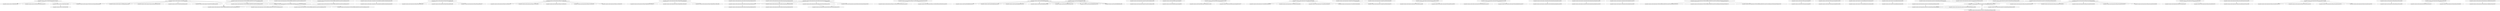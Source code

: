 digraph "ddg/ddg"
{
	"org.apache.commons.math.util.MathUtils$OrderDirection#1877" -> "org.apache.commons.math.util.MathUtils#1938";
	"org.apache.commons.math.util.MathUtils$OrderDirection#1877" -> "org.apache.commons.math.util.MathUtils$OrderDirection#1875";
	"org.apache.commons.math.util.MathUtils$OrderDirection#1877" -> "org.apache.commons.math.util.MathUtils$1#1896";
	"org.apache.commons.math.util.MathUtils$1#1896" -> "org.apache.commons.math.util.MathUtils#1891";
	"org.apache.commons.math.analysis.interpolation.SmoothingPolynomialBicubicSplineInterpolator#65" -> "org.apache.commons.math.analysis.interpolation.SmoothingPolynomialBicubicSplineInterpolator#35";
	"org.apache.commons.math.optimization.fitting.PolynomialFitter#48" -> "org.apache.commons.math.optimization.fitting.PolynomialFitter#67";
	"org.apache.commons.math.optimization.fitting.CurveFitter#54" -> "org.apache.commons.math.optimization.fitting.CurveFitter#110";
	"org.apache.commons.math.optimization.fitting.PolynomialFitter#48" -> "org.apache.commons.math.optimization.fitting.PolynomialFitter#60";
	"org.apache.commons.math.optimization.fitting.CurveFitter#54" -> "org.apache.commons.math.optimization.fitting.CurveFitter#83";
	"org.apache.commons.math.optimization.fitting.PolynomialFitter#48" -> "org.apache.commons.math.optimization.fitting.PolynomialFitter#77";
	"org.apache.commons.math.optimization.fitting.CurveFitter#54" -> "org.apache.commons.math.optimization.fitting.CurveFitter#131";
	"org.apache.commons.math.optimization.fitting.WeightedObservedPoint#47" -> "org.apache.commons.math.optimization.fitting.WeightedObservedPoint#71";
	"org.apache.commons.math.optimization.fitting.WeightedObservedPoint#47" -> "org.apache.commons.math.optimization.fitting.WeightedObservedPoint#57";
	"org.apache.commons.math.optimization.general.AbstractLeastSquaresOptimizer#332" -> "org.apache.commons.math.optimization.general.AbstractLeastSquaresOptimizer#173";
	"org.apache.commons.math.optimization.general.AbstractLeastSquaresOptimizer#124" -> "org.apache.commons.math.optimization.general.AbstractLeastSquaresOptimizer#173";
	"org.apache.commons.math.optimization.general.AbstractLeastSquaresOptimizer#332" -> "org.apache.commons.math.optimization.general.AbstractLeastSquaresOptimizer#208";
	"org.apache.commons.math.optimization.general.AbstractLeastSquaresOptimizer#139" -> "org.apache.commons.math.optimization.general.AbstractLeastSquaresOptimizer#208";
	"org.apache.commons.math.optimization.fitting.CurveFitter#54" -> "org.apache.commons.math.optimization.fitting.CurveFitter#43";
	"org.apache.commons.math.optimization.fitting.CurveFitter$TheoreticalValuesFunction#159" -> "org.apache.commons.math.optimization.fitting.CurveFitter$TheoreticalValuesFunction#187";
	"org.apache.commons.math.optimization.fitting.WeightedObservedPoint#47" -> "org.apache.commons.math.optimization.fitting.WeightedObservedPoint#64";
	"org.apache.commons.math.optimization.general.AbstractLeastSquaresOptimizer#332" -> "org.apache.commons.math.optimization.general.AbstractLeastSquaresOptimizer#184";
	"org.apache.commons.math.optimization.fitting.CurveFitter$TheoreticalValuesFunction#159" -> "org.apache.commons.math.optimization.fitting.CurveFitter$TheoreticalValuesFunction#150";
	"org.apache.commons.math.linear.BlockRealMatrix#149" -> "org.apache.commons.math.linear.BlockRealMatrix#1676";
	"org.apache.commons.math.linear.BlockRealMatrix#149" -> "org.apache.commons.math.linear.BlockRealMatrix#1685";
	"org.apache.commons.math.optimization.general.GaussNewtonOptimizer#58" -> "org.apache.commons.math.optimization.general.GaussNewtonOptimizer#68";
	"org.apache.commons.math.linear.BlockRealMatrix#149" -> "org.apache.commons.math.linear.BlockRealMatrix#1346";
	"org.apache.commons.math.linear.BlockRealMatrix#149" -> "org.apache.commons.math.linear.BlockRealMatrix#1352";
	"org.apache.commons.math.linear.BlockRealMatrix#149" -> "org.apache.commons.math.linear.BlockRealMatrix#65";
	"org.apache.commons.math.linear.BlockRealMatrix#99" -> "org.apache.commons.math.linear.BlockRealMatrix#65";
	"org.apache.commons.math.linear.BlockRealMatrix#99" -> "org.apache.commons.math.linear.BlockRealMatrix#1346";
	"org.apache.commons.math.linear.BlockRealMatrix#99" -> "org.apache.commons.math.linear.BlockRealMatrix#1352";
	"org.apache.commons.math.linear.BlockRealMatrix#99" -> "org.apache.commons.math.linear.BlockRealMatrix#636";
	"org.apache.commons.math.linear.QRDecompositionImpl#71" -> "org.apache.commons.math.linear.QRDecompositionImpl#247";
	"org.apache.commons.math.linear.QRDecompositionImpl$Solver#269" -> "org.apache.commons.math.linear.QRDecompositionImpl$Solver#290";
	"org.apache.commons.math.linear.QRDecompositionImpl$Solver#269" -> "org.apache.commons.math.linear.QRDecompositionImpl$Solver#277";
	"org.apache.commons.math.optimization.general.AbstractLeastSquaresOptimizer#173" -> "org.apache.commons.math.optimization.general.AbstractLeastSquaresOptimizer#134";
	"org.apache.commons.math.optimization.VectorialPointValuePair#46" -> "org.apache.commons.math.optimization.VectorialPointValuePair#97";
	"org.apache.commons.math.optimization.SimpleVectorialValueChecker#50" -> "org.apache.commons.math.optimization.SimpleVectorialValueChecker#74";
	"org.apache.commons.math.optimization.VectorialPointValuePair#46" -> "org.apache.commons.math.optimization.VectorialPointValuePair#81";
	"org.apache.commons.math.analysis.polynomials.PolynomialFunction#64" -> "org.apache.commons.math.analysis.polynomials.PolynomialFunction#88";
	"org.apache.commons.math.analysis.polynomials.PolynomialSplineFunction#98" -> "org.apache.commons.math.analysis.polynomials.PolynomialSplineFunction#167";
	"org.apache.commons.math.analysis.polynomials.PolynomialFunction#64" -> "org.apache.commons.math.analysis.polynomials.PolynomialFunction#253";
	"org.apache.commons.math.analysis.polynomials.PolynomialSplineFunction#98" -> "org.apache.commons.math.analysis.polynomials.PolynomialSplineFunction#137";
	"org.apache.commons.math.analysis.interpolation.BicubicSplineInterpolatingFunction#40" -> "org.apache.commons.math.analysis.interpolation.BicubicSplineInterpolatingFunction#326";
	"org.apache.commons.math.analysis.interpolation.BicubicSplineInterpolatingFunction#98" -> "org.apache.commons.math.analysis.interpolation.BicubicSplineInterpolatingFunction#160";
	"org.apache.commons.math.analysis.interpolation.BicubicSplineFunction#374" -> "org.apache.commons.math.analysis.interpolation.BicubicSplineFunction#387";
	"org.apache.commons.math.util.MathUtils$OrderDirection#1877" -> "org.apache.commons.math.exception.NonMonotonousSequenceException#81";
	"org.apache.commons.math.exception.LocalizedFormats#44" -> "org.apache.commons.math.exception.NonMonotonousSequenceException#81";
	"org.apache.commons.math.exception.LocalizedFormats#44" -> "org.apache.commons.math.exception.DimensionMismatchException#42";
	"org.apache.commons.math.optimization.MultiStartDifferentiableMultivariateVectorialOptimizer#84" -> "org.apache.commons.math.optimization.MultiStartDifferentiableMultivariateVectorialOptimizer#167";
	"org.apache.commons.math.optimization.MultiStartDifferentiableMultivariateVectorialOptimizer#84" -> "org.apache.commons.math.optimization.MultiStartDifferentiableMultivariateVectorialOptimizer#124";
	"org.apache.commons.math.exception.LocalizedFormats#44" -> "org.apache.commons.math.optimization.MultiStartDifferentiableMultivariateVectorialOptimizer#124";
	"org.apache.commons.math.optimization.MultiStartDifferentiableMultivariateVectorialOptimizerTest$LinearProblem#172" -> "org.apache.commons.math.optimization.MultiStartDifferentiableMultivariateVectorialOptimizerTest#104";
	"org.apache.commons.math.optimization.MultiStartDifferentiableMultivariateVectorialOptimizer#84" -> "org.apache.commons.math.optimization.MultiStartDifferentiableMultivariateVectorialOptimizer#181";
	"org.apache.commons.math.optimization.MultiStartDifferentiableMultivariateVectorialOptimizer#132" -> "org.apache.commons.math.optimization.MultiStartDifferentiableMultivariateVectorialOptimizer#181";
	"org.apache.commons.math.optimization.MultiStartDifferentiableMultivariateVectorialOptimizer#147" -> "org.apache.commons.math.optimization.MultiStartDifferentiableMultivariateVectorialOptimizer#181";
	"org.apache.commons.math.optimization.MultiStartDifferentiableMultivariateVectorialOptimizerTest$LinearProblem#172" -> "org.apache.commons.math.optimization.MultiStartDifferentiableMultivariateVectorialOptimizerTest$LinearProblem#178";
	"org.apache.commons.math.linear.BlockRealMatrix#149" -> "org.apache.commons.math.linear.BlockRealMatrix#1360";
	"org.apache.commons.math.optimization.MultiStartDifferentiableMultivariateVectorialOptimizerTest$LinearProblem#172" -> "org.apache.commons.math.optimization.MultiStartDifferentiableMultivariateVectorialOptimizerTest$LinearProblem$1#185";
	"org.apache.commons.math.linear.BlockRealMatrix#149" -> "org.apache.commons.math.linear.BlockRealMatrix#636";
	"org.apache.commons.math.linear.LUDecompositionImpl#79" -> "org.apache.commons.math.linear.LUDecompositionImpl#227";
	"org.apache.commons.math.linear.LUDecompositionImpl$Solver#248" -> "org.apache.commons.math.linear.LUDecompositionImpl$Solver#263";
	"org.apache.commons.math.optimization.SimpleVectorialValueChecker#65" -> "org.apache.commons.math.optimization.SimpleVectorialValueChecker#74";
	"org.apache.commons.math.optimization.general.AbstractLeastSquaresOptimizer#208" -> "org.apache.commons.math.optimization.general.AbstractLeastSquaresOptimizer#149";
	"org.apache.commons.math.optimization.general.AbstractLeastSquaresOptimizer#184" -> "org.apache.commons.math.optimization.general.AbstractLeastSquaresOptimizer#154";
	"org.apache.commons.math.random.UncorrelatedRandomVectorGenerator#72" -> "org.apache.commons.math.random.UncorrelatedRandomVectorGenerator#84";
	"org.apache.commons.math.random.GaussianRandomGenerator#36" -> "org.apache.commons.math.random.GaussianRandomGenerator#44";
	"org.apache.commons.math.optimization.VectorialPointValuePair#46" -> "org.apache.commons.math.optimization.VectorialPointValuePair#72";
	"org.apache.commons.math.optimization.VectorialPointValuePair#46" -> "org.apache.commons.math.optimization.VectorialPointValuePair#88";
	"org.apache.commons.math.optimization.MultiStartDifferentiableMultivariateVectorialOptimizer#181" -> "org.apache.commons.math.optimization.MultiStartDifferentiableMultivariateVectorialOptimizer#124";
	"org.apache.commons.math.optimization.MultiStartDifferentiableMultivariateVectorialOptimizer#181" -> "org.apache.commons.math.optimization.MultiStartDifferentiableMultivariateVectorialOptimizer#157";
	"org.apache.commons.math.optimization.MultiStartDifferentiableMultivariateVectorialOptimizer#181" -> "org.apache.commons.math.optimization.MultiStartDifferentiableMultivariateVectorialOptimizer#142";
	"org.apache.commons.math.optimization.MultiStartDifferentiableMultivariateVectorialOptimizer#181" -> "org.apache.commons.math.optimization.MultiStartDifferentiableMultivariateVectorialOptimizer#162";
	"org.apache.commons.math.optimization.MultiStartDifferentiableMultivariateVectorialOptimizer#132" -> "org.apache.commons.math.optimization.MultiStartDifferentiableMultivariateVectorialOptimizer#137";
	"org.apache.commons.math.exception.LocalizedFormats#44" -> "org.apache.commons.math.FunctionEvaluationException#47";
	"org.apache.commons.math.optimization.general.AbstractLeastSquaresOptimizer#332" -> "org.apache.commons.math.optimization.general.AbstractLeastSquaresOptimizer#154";
	"org.apache.commons.math.exception.LocalizedFormats#44" -> "org.apache.commons.math.optimization.MultiStartDifferentiableMultivariateVectorialOptimizer#181";
	"org.apache.commons.math.optimization.general.LevenbergMarquardtOptimizer#245" -> "org.apache.commons.math.optimization.general.LevenbergMarquardtOptimizer#791";
	"org.apache.commons.math.optimization.general.LevenbergMarquardtOptimizer#236" -> "org.apache.commons.math.optimization.general.LevenbergMarquardtOptimizer#791";
	"org.apache.commons.math.optimization.general.LevenbergMarquardtOptimizer#245" -> "org.apache.commons.math.optimization.general.LevenbergMarquardtOptimizer#864";
	"org.apache.commons.math.optimization.general.LevenbergMarquardtOptimizer#191" -> "org.apache.commons.math.optimization.general.LevenbergMarquardtOptimizer#245";
	"org.apache.commons.math.optimization.general.LevenbergMarquardtOptimizer#223" -> "org.apache.commons.math.optimization.general.LevenbergMarquardtOptimizer#245";
	"org.apache.commons.math.optimization.general.LevenbergMarquardtOptimizer#791" -> "org.apache.commons.math.optimization.general.LevenbergMarquardtOptimizer#498";
	"org.apache.commons.math.optimization.general.LevenbergMarquardtOptimizer#245" -> "org.apache.commons.math.optimization.general.LevenbergMarquardtOptimizer#498";
	"org.apache.commons.math.optimization.general.LevenbergMarquardtOptimizer#498" -> "org.apache.commons.math.optimization.general.LevenbergMarquardtOptimizer#245";
	"org.apache.commons.math.optimization.general.LevenbergMarquardtOptimizer#201" -> "org.apache.commons.math.optimization.general.LevenbergMarquardtOptimizer#245";
	"org.apache.commons.math.optimization.general.LevenbergMarquardtOptimizer#212" -> "org.apache.commons.math.optimization.general.LevenbergMarquardtOptimizer#245";
	"org.apache.commons.math.optimization.general.LevenbergMarquardtOptimizer#245" -> "org.apache.commons.math.optimization.general.LevenbergMarquardtOptimizer#667";
	"org.apache.commons.math.optimization.general.AbstractLeastSquaresOptimizer#332" -> "org.apache.commons.math.optimization.general.AbstractLeastSquaresOptimizer#240";
	"org.apache.commons.math.optimization.fitting.GaussianFitterTest#36" -> "org.apache.commons.math.optimization.fitting.GaussianFitterTest#193";
	"org.apache.commons.math.optimization.fitting.GaussianFitter#63" -> "org.apache.commons.math.optimization.fitting.GaussianFitter#87";
	"org.apache.commons.math.optimization.fitting.GaussianFitter#63" -> "org.apache.commons.math.optimization.fitting.GaussianFitter#105";
	"org.apache.commons.math.optimization.fitting.CurveFitter#54" -> "org.apache.commons.math.optimization.fitting.CurveFitter#103";
	"org.apache.commons.math.optimization.fitting.GaussianParametersGuesser#50" -> "org.apache.commons.math.optimization.fitting.GaussianParametersGuesser#66";
	"org.apache.commons.math.optimization.fitting.GaussianFunction#98" -> "org.apache.commons.math.optimization.fitting.GaussianFunction#131";
	"org.apache.commons.math.optimization.fitting.GaussianFunction#98" -> "org.apache.commons.math.optimization.fitting.GaussianFunction#140";
	"org.apache.commons.math.optimization.fitting.GaussianFunction#98" -> "org.apache.commons.math.optimization.fitting.GaussianFunction#149";
	"org.apache.commons.math.optimization.fitting.GaussianFunction#98" -> "org.apache.commons.math.optimization.fitting.GaussianFunction#158";
	"org.apache.commons.math.exception.LocalizedFormats#44" -> "org.apache.commons.math.exception.NumberIsTooSmallException#65";
	"org.apache.commons.math.optimization.fitting.GaussianFitterTest#36" -> "org.apache.commons.math.optimization.fitting.GaussianFitterTest#241";
	"org.apache.commons.math.exception.LocalizedFormats#44" -> "org.apache.commons.math.exception.OutOfRangeException#46";
	"org.apache.commons.math.optimization.fitting.GaussianFitterTest#36" -> "org.apache.commons.math.optimization.fitting.GaussianFitterTest#259";
	"org.apache.commons.math.optimization.fitting.GaussianFitterTest#36" -> "org.apache.commons.math.optimization.fitting.GaussianFitterTest#277";
	"org.apache.commons.math.optimization.fitting.GaussianFitterTest#36" -> "org.apache.commons.math.optimization.fitting.GaussianFitterTest#295";
	"org.apache.commons.math.optimization.fitting.HarmonicFunction#42" -> "org.apache.commons.math.optimization.fitting.HarmonicFunction#50";
	"org.apache.commons.math.optimization.fitting.HarmonicFitter#46" -> "org.apache.commons.math.optimization.fitting.HarmonicFitter#71";
	"org.apache.commons.math.optimization.fitting.HarmonicFitter#46" -> "org.apache.commons.math.optimization.fitting.HarmonicFitter#83";
	"org.apache.commons.math.optimization.fitting.HarmonicCoefficientsGuesser#143" -> "org.apache.commons.math.optimization.fitting.HarmonicCoefficientsGuesser#167";
}
